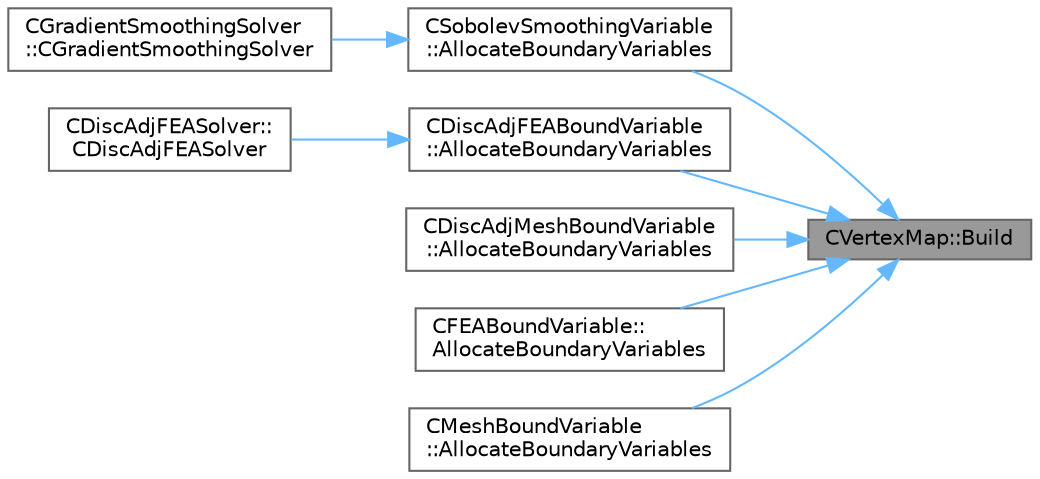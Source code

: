 digraph "CVertexMap::Build"
{
 // LATEX_PDF_SIZE
  bgcolor="transparent";
  edge [fontname=Helvetica,fontsize=10,labelfontname=Helvetica,labelfontsize=10];
  node [fontname=Helvetica,fontsize=10,shape=box,height=0.2,width=0.4];
  rankdir="RL";
  Node1 [id="Node000001",label="CVertexMap::Build",height=0.2,width=0.4,color="gray40", fillcolor="grey60", style="filled", fontcolor="black",tooltip="Build the point to vertex map."];
  Node1 -> Node2 [id="edge1_Node000001_Node000002",dir="back",color="steelblue1",style="solid",tooltip=" "];
  Node2 [id="Node000002",label="CSobolevSmoothingVariable\l::AllocateBoundaryVariables",height=0.2,width=0.4,color="grey40", fillcolor="white", style="filled",URL="$classCSobolevSmoothingVariable.html#a77ac20c700918b8334078d3a9b7da741",tooltip="Allocate member variables for points marked as vertex (via \"MarkAsBoundaryPoint\")."];
  Node2 -> Node3 [id="edge2_Node000002_Node000003",dir="back",color="steelblue1",style="solid",tooltip=" "];
  Node3 [id="Node000003",label="CGradientSmoothingSolver\l::CGradientSmoothingSolver",height=0.2,width=0.4,color="grey40", fillcolor="white", style="filled",URL="$classCGradientSmoothingSolver.html#a388e06af9042060ac43193566bb03cc8",tooltip="Constructor of the class."];
  Node1 -> Node4 [id="edge3_Node000001_Node000004",dir="back",color="steelblue1",style="solid",tooltip=" "];
  Node4 [id="Node000004",label="CDiscAdjFEABoundVariable\l::AllocateBoundaryVariables",height=0.2,width=0.4,color="grey40", fillcolor="white", style="filled",URL="$classCDiscAdjFEABoundVariable.html#a5d7ccf79425d4b332ffbf7e0405b9eed",tooltip="Allocate member variables for points marked as vertex (via \"Set_isVertex\")."];
  Node4 -> Node5 [id="edge4_Node000004_Node000005",dir="back",color="steelblue1",style="solid",tooltip=" "];
  Node5 [id="Node000005",label="CDiscAdjFEASolver::\lCDiscAdjFEASolver",height=0.2,width=0.4,color="grey40", fillcolor="white", style="filled",URL="$classCDiscAdjFEASolver.html#ae74a58b4ee4459687d1c4f4e0d0e15ff",tooltip=" "];
  Node1 -> Node6 [id="edge5_Node000001_Node000006",dir="back",color="steelblue1",style="solid",tooltip=" "];
  Node6 [id="Node000006",label="CDiscAdjMeshBoundVariable\l::AllocateBoundaryVariables",height=0.2,width=0.4,color="grey40", fillcolor="white", style="filled",URL="$classCDiscAdjMeshBoundVariable.html#aaea48260d6aa58df1b0d0dd80728b0ea",tooltip="Allocate member variables for points marked as vertex (via \"Set_isVertex\")."];
  Node1 -> Node7 [id="edge6_Node000001_Node000007",dir="back",color="steelblue1",style="solid",tooltip=" "];
  Node7 [id="Node000007",label="CFEABoundVariable::\lAllocateBoundaryVariables",height=0.2,width=0.4,color="grey40", fillcolor="white", style="filled",URL="$classCFEABoundVariable.html#a71f03a67df03a2631e2d2231bc58d5ab",tooltip="Allocate member variables for points marked as vertex (via \"Set_isVertex\")."];
  Node1 -> Node8 [id="edge7_Node000001_Node000008",dir="back",color="steelblue1",style="solid",tooltip=" "];
  Node8 [id="Node000008",label="CMeshBoundVariable\l::AllocateBoundaryVariables",height=0.2,width=0.4,color="grey40", fillcolor="white", style="filled",URL="$classCMeshBoundVariable.html#a18d608e26f2c28261461f7c36596f26f",tooltip="Allocate member variables for points marked as vertex (via \"Set_isVertex\")."];
}
